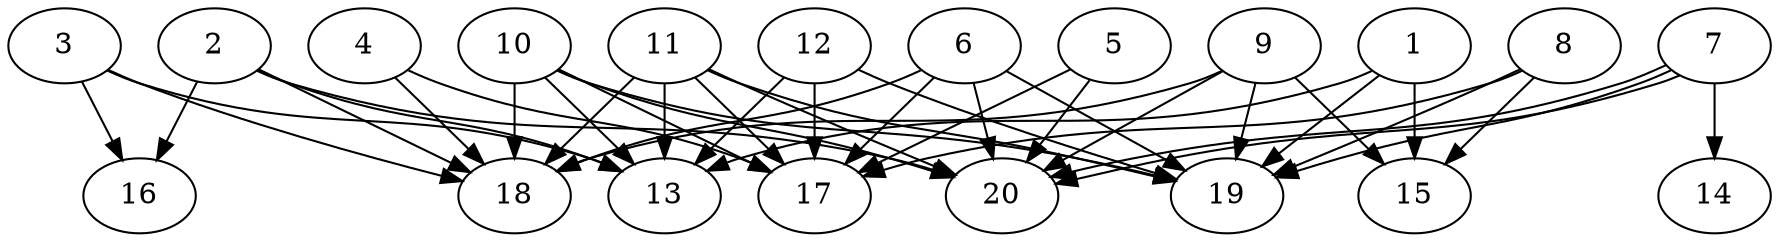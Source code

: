 // DAG automatically generated by daggen at Tue Aug  6 16:20:30 2019
// ./daggen --dot -n 20 --ccr 0.5 --fat 0.8 --regular 0.5 --density 0.7 --mindata 5242880 --maxdata 52428800 
digraph G {
  1 [size="88518656", alpha="0.03", expect_size="44259328"] 
  1 -> 13 [size ="44259328"]
  1 -> 15 [size ="44259328"]
  1 -> 19 [size ="44259328"]
  2 [size="100001792", alpha="0.08", expect_size="50000896"] 
  2 -> 13 [size ="50000896"]
  2 -> 16 [size ="50000896"]
  2 -> 18 [size ="50000896"]
  2 -> 20 [size ="50000896"]
  3 [size="89100288", alpha="0.14", expect_size="44550144"] 
  3 -> 13 [size ="44550144"]
  3 -> 16 [size ="44550144"]
  3 -> 18 [size ="44550144"]
  4 [size="85000192", alpha="0.09", expect_size="42500096"] 
  4 -> 17 [size ="42500096"]
  4 -> 18 [size ="42500096"]
  5 [size="51095552", alpha="0.01", expect_size="25547776"] 
  5 -> 17 [size ="25547776"]
  5 -> 20 [size ="25547776"]
  6 [size="92811264", alpha="0.04", expect_size="46405632"] 
  6 -> 17 [size ="46405632"]
  6 -> 18 [size ="46405632"]
  6 -> 19 [size ="46405632"]
  6 -> 20 [size ="46405632"]
  7 [size="42854400", alpha="0.00", expect_size="21427200"] 
  7 -> 14 [size ="21427200"]
  7 -> 19 [size ="21427200"]
  7 -> 20 [size ="21427200"]
  7 -> 20 [size ="21427200"]
  8 [size="52723712", alpha="0.16", expect_size="26361856"] 
  8 -> 15 [size ="26361856"]
  8 -> 17 [size ="26361856"]
  8 -> 19 [size ="26361856"]
  9 [size="54859776", alpha="0.10", expect_size="27429888"] 
  9 -> 15 [size ="27429888"]
  9 -> 18 [size ="27429888"]
  9 -> 19 [size ="27429888"]
  9 -> 20 [size ="27429888"]
  10 [size="35895296", alpha="0.05", expect_size="17947648"] 
  10 -> 13 [size ="17947648"]
  10 -> 17 [size ="17947648"]
  10 -> 18 [size ="17947648"]
  10 -> 19 [size ="17947648"]
  10 -> 20 [size ="17947648"]
  11 [size="97028096", alpha="0.09", expect_size="48514048"] 
  11 -> 13 [size ="48514048"]
  11 -> 17 [size ="48514048"]
  11 -> 18 [size ="48514048"]
  11 -> 19 [size ="48514048"]
  11 -> 20 [size ="48514048"]
  12 [size="14899200", alpha="0.03", expect_size="7449600"] 
  12 -> 13 [size ="7449600"]
  12 -> 17 [size ="7449600"]
  12 -> 19 [size ="7449600"]
  13 [size="50624512", alpha="0.00", expect_size="25312256"] 
  14 [size="22941696", alpha="0.12", expect_size="11470848"] 
  15 [size="67213312", alpha="0.10", expect_size="33606656"] 
  16 [size="70184960", alpha="0.02", expect_size="35092480"] 
  17 [size="87486464", alpha="0.09", expect_size="43743232"] 
  18 [size="87824384", alpha="0.05", expect_size="43912192"] 
  19 [size="69158912", alpha="0.05", expect_size="34579456"] 
  20 [size="20774912", alpha="0.14", expect_size="10387456"] 
}
